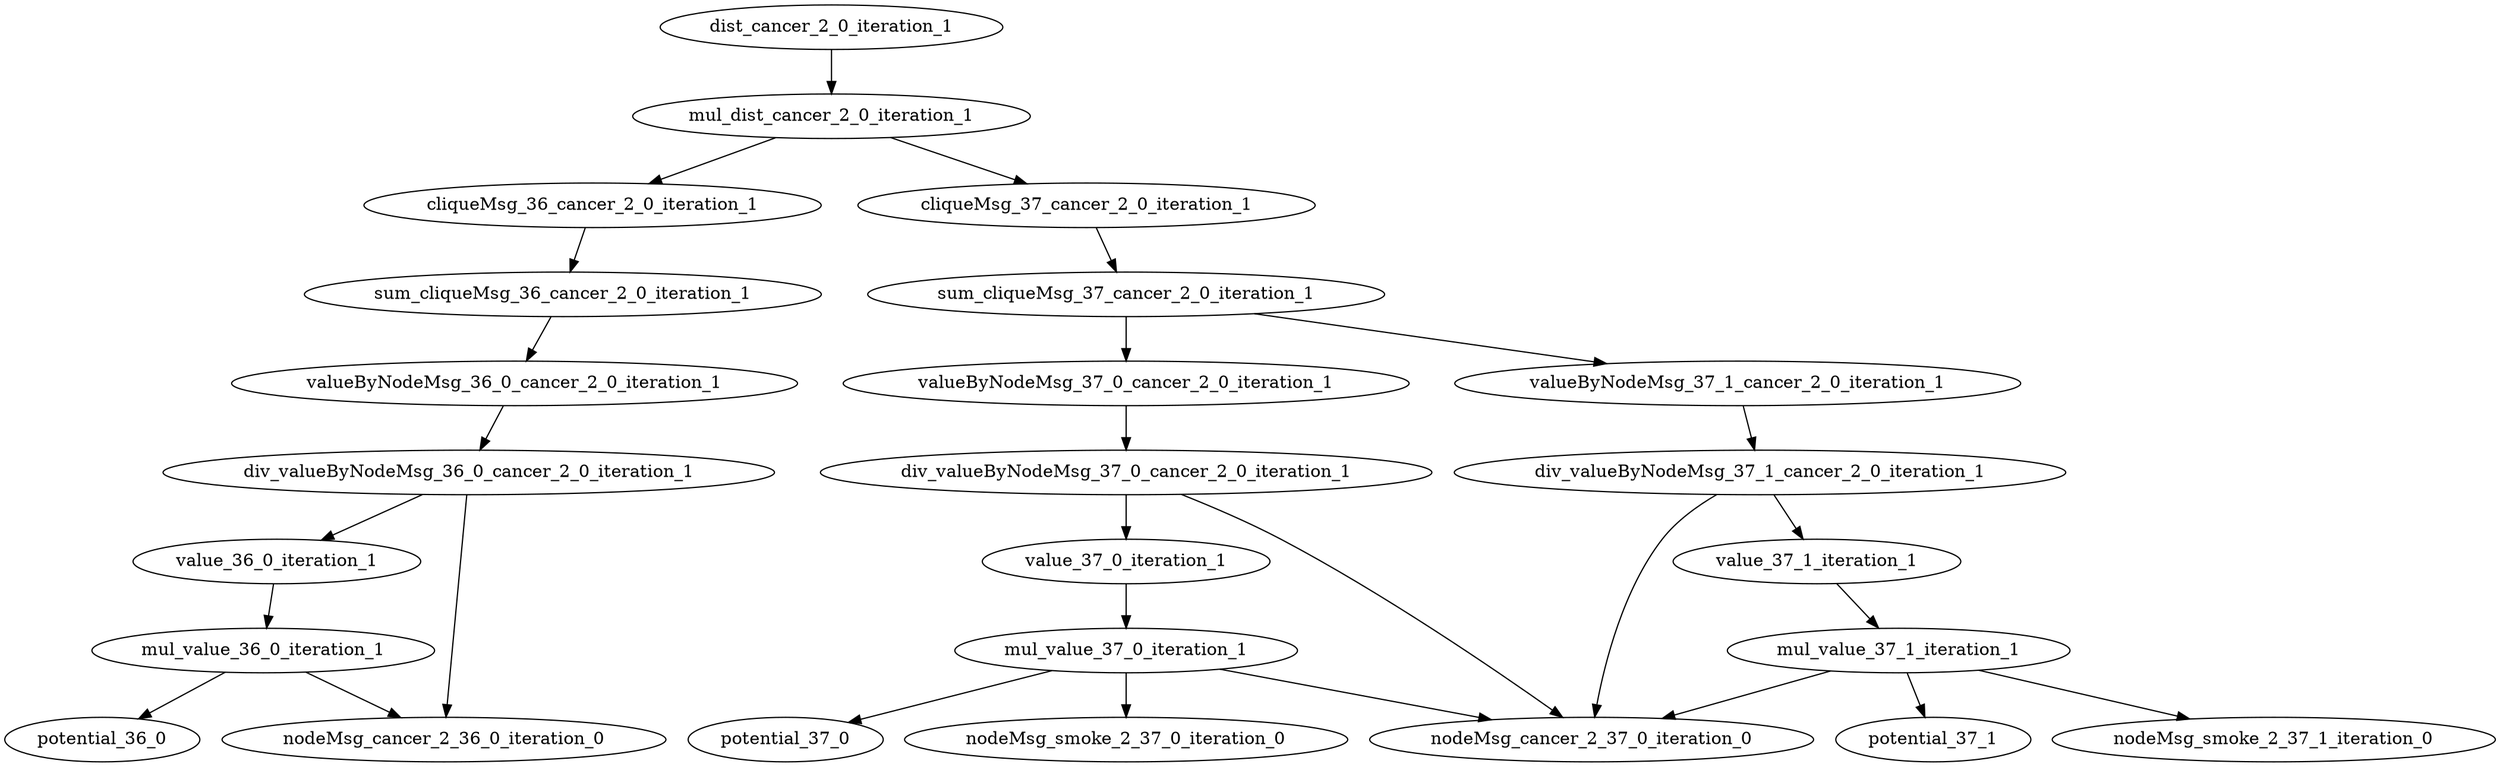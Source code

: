digraph G {
0[label=dist_cancer_2_0_iteration_1];
1[label=mul_dist_cancer_2_0_iteration_1];
2[label=cliqueMsg_36_cancer_2_0_iteration_1];
3[label=sum_cliqueMsg_36_cancer_2_0_iteration_1];
4[label=valueByNodeMsg_36_0_cancer_2_0_iteration_1];
5[label=div_valueByNodeMsg_36_0_cancer_2_0_iteration_1];
6[label=value_36_0_iteration_1];
7[label=mul_value_36_0_iteration_1];
8[label=potential_36_0];
9[label=nodeMsg_cancer_2_36_0_iteration_0];
10[label=cliqueMsg_37_cancer_2_0_iteration_1];
11[label=sum_cliqueMsg_37_cancer_2_0_iteration_1];
12[label=valueByNodeMsg_37_0_cancer_2_0_iteration_1];
13[label=div_valueByNodeMsg_37_0_cancer_2_0_iteration_1];
14[label=value_37_0_iteration_1];
15[label=mul_value_37_0_iteration_1];
16[label=potential_37_0];
17[label=nodeMsg_smoke_2_37_0_iteration_0];
18[label=nodeMsg_cancer_2_37_0_iteration_0];
19[label=valueByNodeMsg_37_1_cancer_2_0_iteration_1];
20[label=div_valueByNodeMsg_37_1_cancer_2_0_iteration_1];
21[label=value_37_1_iteration_1];
22[label=mul_value_37_1_iteration_1];
23[label=potential_37_1];
24[label=nodeMsg_smoke_2_37_1_iteration_0];
0->1 ;
1->2 ;
1->10 ;
2->3 ;
3->4 ;
4->5 ;
5->6 ;
5->9 ;
6->7 ;
7->8 ;
7->9 ;
10->11 ;
11->12 ;
11->19 ;
12->13 ;
13->14 ;
13->18 ;
14->15 ;
15->16 ;
15->17 ;
15->18 ;
19->20 ;
20->21 ;
20->18 ;
21->22 ;
22->23 ;
22->24 ;
22->18 ;
}
